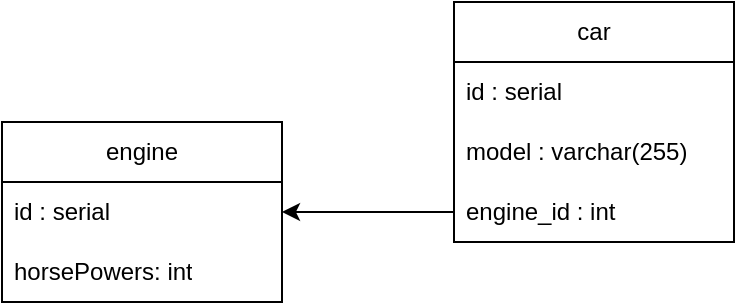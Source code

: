 <mxfile version="25.0.3">
  <diagram id="C5RBs43oDa-KdzZeNtuy" name="Page-1">
    <mxGraphModel dx="1562" dy="810" grid="1" gridSize="10" guides="1" tooltips="1" connect="1" arrows="1" fold="1" page="1" pageScale="1" pageWidth="827" pageHeight="1169" math="0" shadow="0">
      <root>
        <mxCell id="WIyWlLk6GJQsqaUBKTNV-0" />
        <mxCell id="WIyWlLk6GJQsqaUBKTNV-1" parent="WIyWlLk6GJQsqaUBKTNV-0" />
        <mxCell id="LQAXHDSxu1agAO1cO7lD-0" value="car" style="swimlane;fontStyle=0;childLayout=stackLayout;horizontal=1;startSize=30;horizontalStack=0;resizeParent=1;resizeParentMax=0;resizeLast=0;collapsible=1;marginBottom=0;whiteSpace=wrap;html=1;" parent="WIyWlLk6GJQsqaUBKTNV-1" vertex="1">
          <mxGeometry x="346" y="130" width="140" height="120" as="geometry" />
        </mxCell>
        <mxCell id="LQAXHDSxu1agAO1cO7lD-1" value="id : serial" style="text;strokeColor=none;fillColor=none;align=left;verticalAlign=middle;spacingLeft=4;spacingRight=4;overflow=hidden;points=[[0,0.5],[1,0.5]];portConstraint=eastwest;rotatable=0;whiteSpace=wrap;html=1;" parent="LQAXHDSxu1agAO1cO7lD-0" vertex="1">
          <mxGeometry y="30" width="140" height="30" as="geometry" />
        </mxCell>
        <mxCell id="LQAXHDSxu1agAO1cO7lD-2" value="model : varchar(255)" style="text;strokeColor=none;fillColor=none;align=left;verticalAlign=middle;spacingLeft=4;spacingRight=4;overflow=hidden;points=[[0,0.5],[1,0.5]];portConstraint=eastwest;rotatable=0;whiteSpace=wrap;html=1;" parent="LQAXHDSxu1agAO1cO7lD-0" vertex="1">
          <mxGeometry y="60" width="140" height="30" as="geometry" />
        </mxCell>
        <mxCell id="LQAXHDSxu1agAO1cO7lD-3" value="engine_id : int" style="text;strokeColor=none;fillColor=none;align=left;verticalAlign=middle;spacingLeft=4;spacingRight=4;overflow=hidden;points=[[0,0.5],[1,0.5]];portConstraint=eastwest;rotatable=0;whiteSpace=wrap;html=1;" parent="LQAXHDSxu1agAO1cO7lD-0" vertex="1">
          <mxGeometry y="90" width="140" height="30" as="geometry" />
        </mxCell>
        <mxCell id="LQAXHDSxu1agAO1cO7lD-10" value="engine" style="swimlane;fontStyle=0;childLayout=stackLayout;horizontal=1;startSize=30;horizontalStack=0;resizeParent=1;resizeParentMax=0;resizeLast=0;collapsible=1;marginBottom=0;whiteSpace=wrap;html=1;" parent="WIyWlLk6GJQsqaUBKTNV-1" vertex="1">
          <mxGeometry x="120" y="190" width="140" height="90" as="geometry" />
        </mxCell>
        <mxCell id="LQAXHDSxu1agAO1cO7lD-11" value="id : serial" style="text;strokeColor=none;fillColor=none;align=left;verticalAlign=middle;spacingLeft=4;spacingRight=4;overflow=hidden;points=[[0,0.5],[1,0.5]];portConstraint=eastwest;rotatable=0;whiteSpace=wrap;html=1;" parent="LQAXHDSxu1agAO1cO7lD-10" vertex="1">
          <mxGeometry y="30" width="140" height="30" as="geometry" />
        </mxCell>
        <mxCell id="LQAXHDSxu1agAO1cO7lD-13" value="horsePowers: int" style="text;strokeColor=none;fillColor=none;align=left;verticalAlign=middle;spacingLeft=4;spacingRight=4;overflow=hidden;points=[[0,0.5],[1,0.5]];portConstraint=eastwest;rotatable=0;whiteSpace=wrap;html=1;" parent="LQAXHDSxu1agAO1cO7lD-10" vertex="1">
          <mxGeometry y="60" width="140" height="30" as="geometry" />
        </mxCell>
        <mxCell id="AsGuUdkBsXtRBSeogZU5-0" style="edgeStyle=orthogonalEdgeStyle;rounded=0;orthogonalLoop=1;jettySize=auto;html=1;exitX=0;exitY=0.5;exitDx=0;exitDy=0;entryX=1;entryY=0.5;entryDx=0;entryDy=0;" edge="1" parent="WIyWlLk6GJQsqaUBKTNV-1" source="LQAXHDSxu1agAO1cO7lD-3" target="LQAXHDSxu1agAO1cO7lD-10">
          <mxGeometry relative="1" as="geometry" />
        </mxCell>
      </root>
    </mxGraphModel>
  </diagram>
</mxfile>

